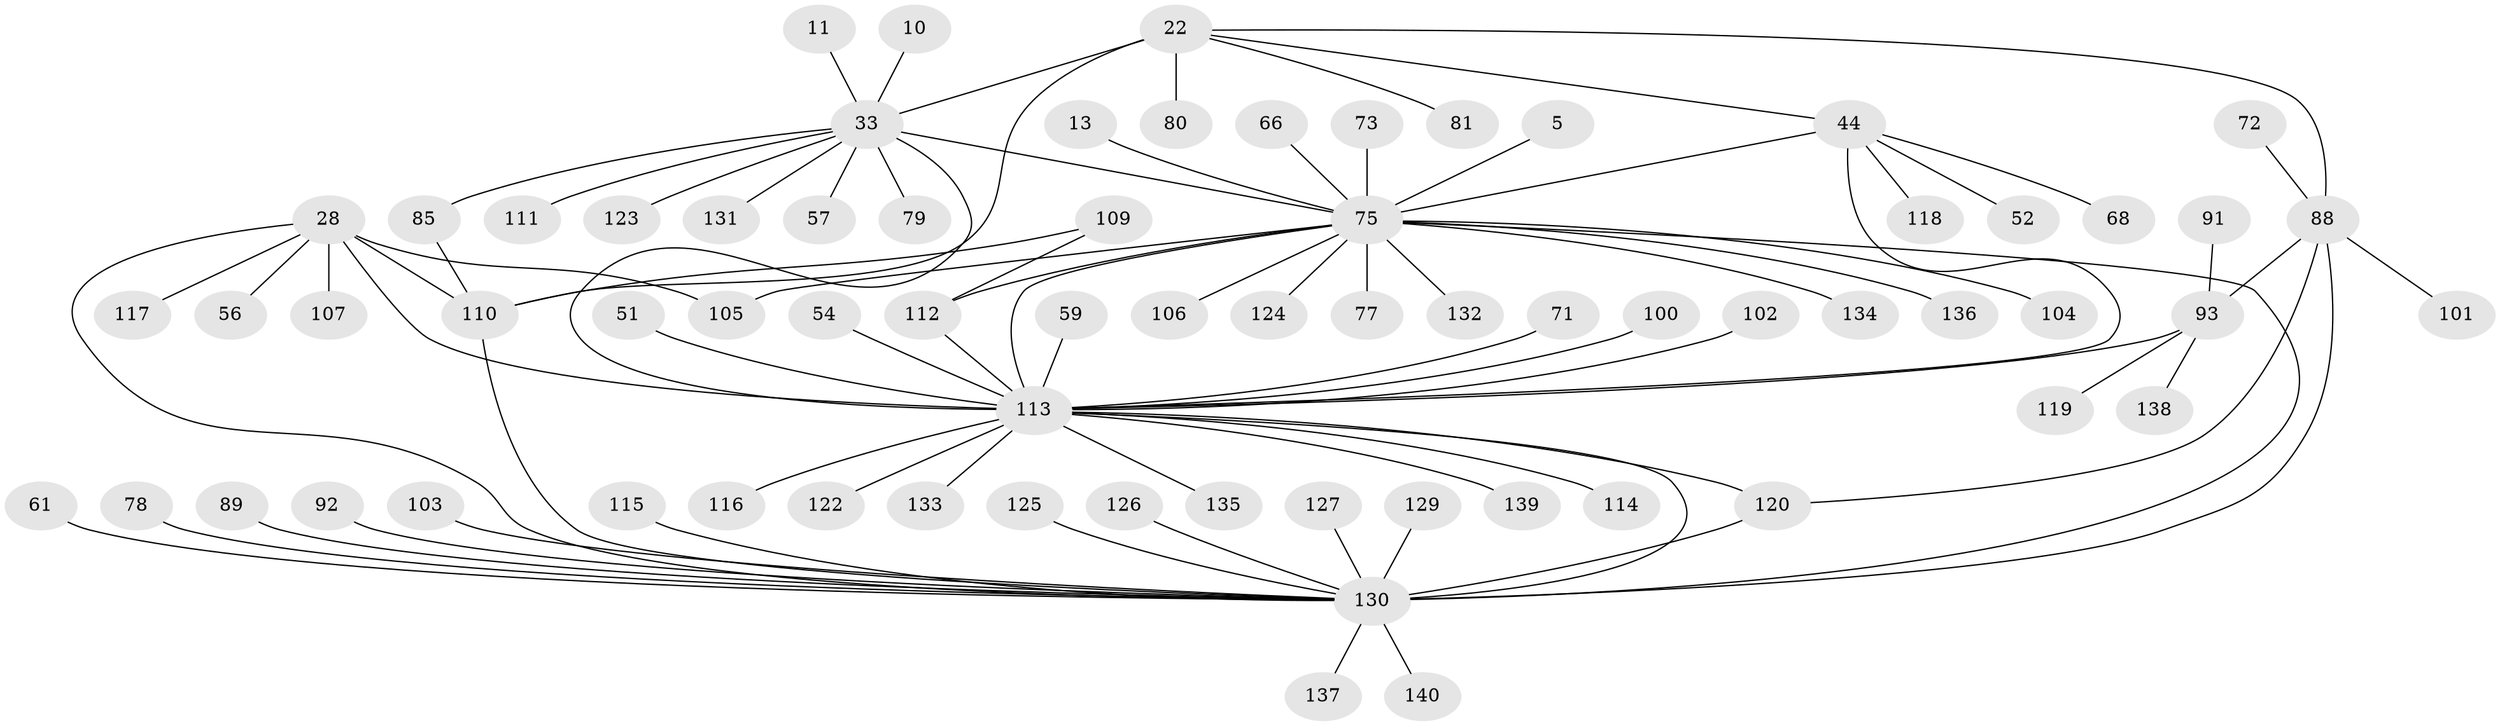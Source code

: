 // original degree distribution, {15: 0.007142857142857143, 6: 0.02142857142857143, 5: 0.07142857142857142, 11: 0.014285714285714285, 1: 0.5571428571428572, 4: 0.06428571428571428, 13: 0.007142857142857143, 7: 0.02857142857142857, 2: 0.17142857142857143, 3: 0.05, 9: 0.007142857142857143}
// Generated by graph-tools (version 1.1) at 2025/51/03/04/25 21:51:20]
// undirected, 70 vertices, 84 edges
graph export_dot {
graph [start="1"]
  node [color=gray90,style=filled];
  5;
  10;
  11;
  13;
  22;
  28;
  33 [super="+9"];
  44 [super="+31"];
  51;
  52;
  54;
  56;
  57;
  59;
  61;
  66;
  68;
  71;
  72;
  73 [super="+40"];
  75 [super="+4+1"];
  77;
  78;
  79;
  80 [super="+30"];
  81;
  85;
  88 [super="+17"];
  89;
  91;
  92;
  93 [super="+48"];
  100;
  101;
  102;
  103;
  104;
  105 [super="+47+70+76"];
  106;
  107 [super="+96"];
  109 [super="+108"];
  110 [super="+25"];
  111;
  112 [super="+26+21"];
  113 [super="+97+95+82+87+83+86+58"];
  114;
  115;
  116;
  117;
  118 [super="+99"];
  119 [super="+90"];
  120 [super="+37"];
  122;
  123;
  124;
  125 [super="+74"];
  126;
  127 [super="+69"];
  129;
  130 [super="+45+128+38"];
  131;
  132 [super="+65+84"];
  133;
  134;
  135;
  136;
  137;
  138;
  139;
  140;
  5 -- 75;
  10 -- 33;
  11 -- 33;
  13 -- 75;
  22 -- 81;
  22 -- 88;
  22 -- 110 [weight=2];
  22 -- 44;
  22 -- 80;
  22 -- 33;
  28 -- 56;
  28 -- 110;
  28 -- 117;
  28 -- 130;
  28 -- 105;
  28 -- 113 [weight=3];
  28 -- 107;
  33 -- 131;
  33 -- 75 [weight=2];
  33 -- 79;
  33 -- 111;
  33 -- 113;
  33 -- 85;
  33 -- 57;
  33 -- 123;
  44 -- 68;
  44 -- 52;
  44 -- 75 [weight=2];
  44 -- 113;
  44 -- 118;
  51 -- 113;
  54 -- 113;
  59 -- 113;
  61 -- 130;
  66 -- 75;
  71 -- 113;
  72 -- 88;
  73 -- 75;
  75 -- 112 [weight=4];
  75 -- 134;
  75 -- 77;
  75 -- 104;
  75 -- 106;
  75 -- 136;
  75 -- 124;
  75 -- 132;
  75 -- 130 [weight=5];
  75 -- 113;
  75 -- 105;
  78 -- 130;
  85 -- 110;
  88 -- 93 [weight=2];
  88 -- 101;
  88 -- 120;
  88 -- 130;
  89 -- 130;
  91 -- 93;
  92 -- 130;
  93 -- 138;
  93 -- 113;
  93 -- 119;
  100 -- 113;
  102 -- 113;
  103 -- 130;
  109 -- 112;
  109 -- 110;
  110 -- 130;
  112 -- 113;
  113 -- 116;
  113 -- 133;
  113 -- 122;
  113 -- 114;
  113 -- 135;
  113 -- 139;
  113 -- 120;
  113 -- 130;
  115 -- 130;
  120 -- 130 [weight=3];
  125 -- 130;
  126 -- 130;
  127 -- 130;
  129 -- 130;
  130 -- 137;
  130 -- 140;
}
